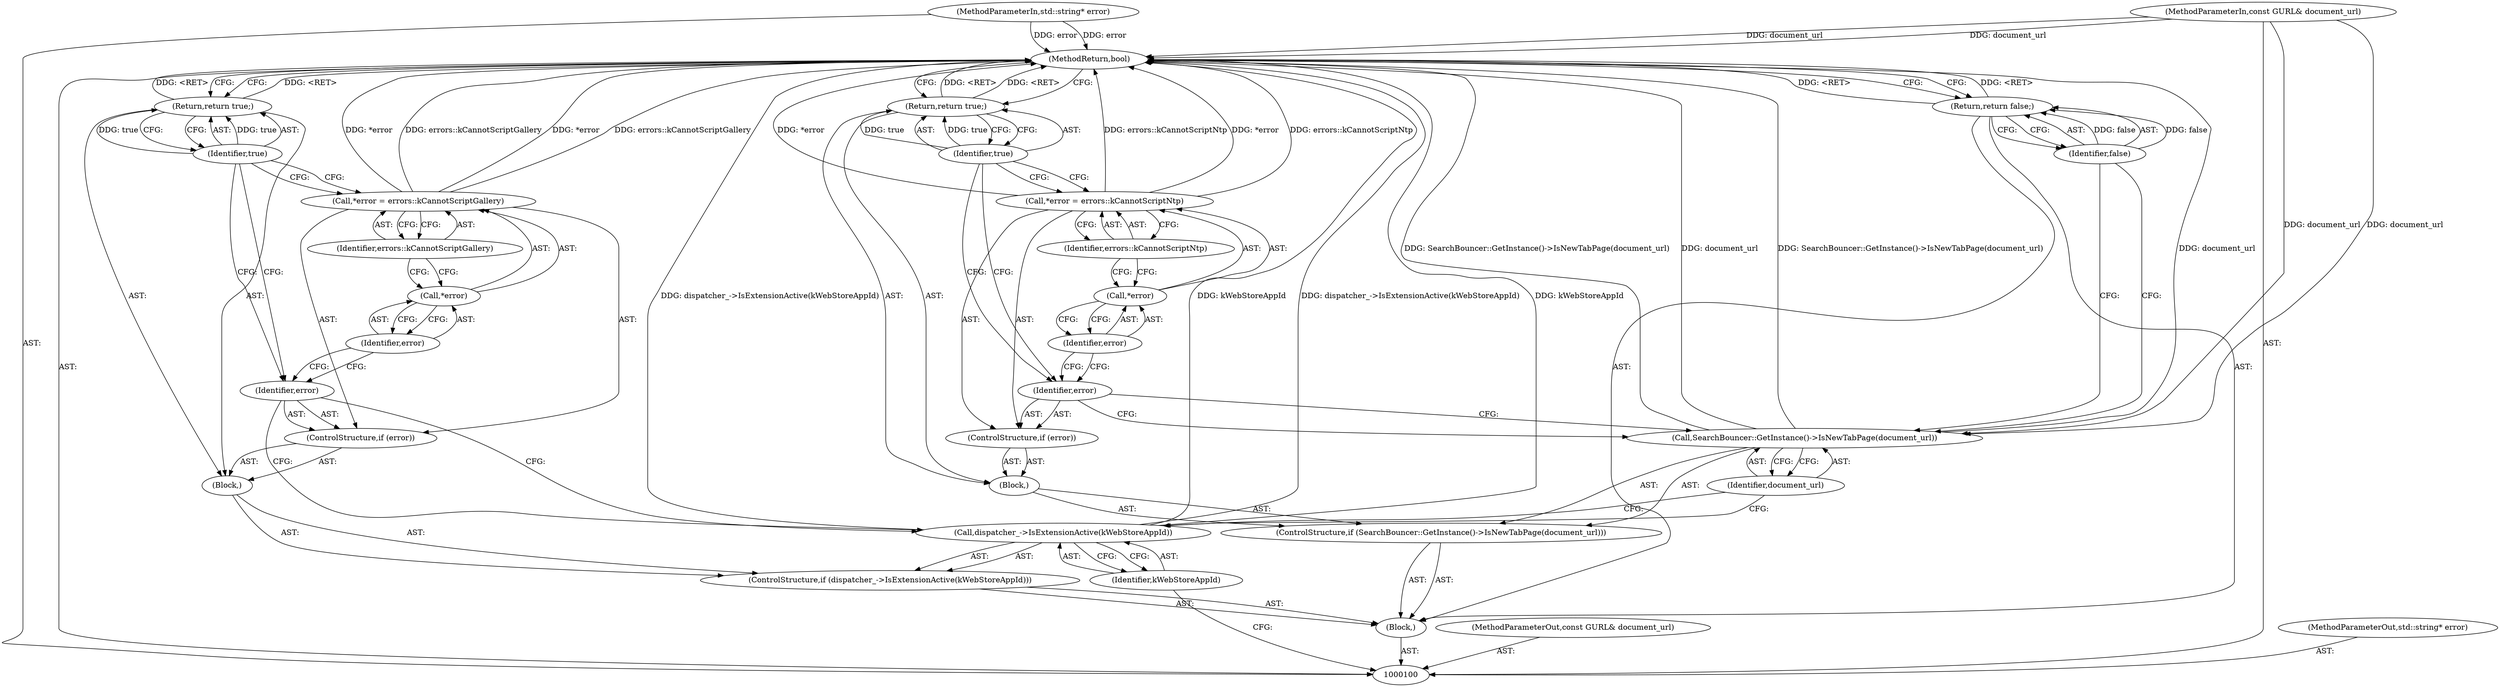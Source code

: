 digraph "1_Chrome_8247b125c7b6888dc1c3932e19d6d8fe5a74a460" {
"1000130" [label="(MethodReturn,bool)"];
"1000116" [label="(ControlStructure,if (SearchBouncer::GetInstance()->IsNewTabPage(document_url)))"];
"1000118" [label="(Identifier,document_url)"];
"1000117" [label="(Call,SearchBouncer::GetInstance()->IsNewTabPage(document_url))"];
"1000119" [label="(Block,)"];
"1000120" [label="(ControlStructure,if (error))"];
"1000121" [label="(Identifier,error)"];
"1000125" [label="(Identifier,errors::kCannotScriptNtp)"];
"1000122" [label="(Call,*error = errors::kCannotScriptNtp)"];
"1000123" [label="(Call,*error)"];
"1000124" [label="(Identifier,error)"];
"1000127" [label="(Identifier,true)"];
"1000126" [label="(Return,return true;)"];
"1000128" [label="(Return,return false;)"];
"1000129" [label="(Identifier,false)"];
"1000101" [label="(MethodParameterIn,const GURL& document_url)"];
"1000154" [label="(MethodParameterOut,const GURL& document_url)"];
"1000103" [label="(Block,)"];
"1000102" [label="(MethodParameterIn,std::string* error)"];
"1000155" [label="(MethodParameterOut,std::string* error)"];
"1000104" [label="(ControlStructure,if (dispatcher_->IsExtensionActive(kWebStoreAppId)))"];
"1000106" [label="(Identifier,kWebStoreAppId)"];
"1000107" [label="(Block,)"];
"1000105" [label="(Call,dispatcher_->IsExtensionActive(kWebStoreAppId))"];
"1000108" [label="(ControlStructure,if (error))"];
"1000109" [label="(Identifier,error)"];
"1000113" [label="(Identifier,errors::kCannotScriptGallery)"];
"1000110" [label="(Call,*error = errors::kCannotScriptGallery)"];
"1000111" [label="(Call,*error)"];
"1000112" [label="(Identifier,error)"];
"1000115" [label="(Identifier,true)"];
"1000114" [label="(Return,return true;)"];
"1000130" -> "1000100"  [label="AST: "];
"1000130" -> "1000114"  [label="CFG: "];
"1000130" -> "1000126"  [label="CFG: "];
"1000130" -> "1000128"  [label="CFG: "];
"1000126" -> "1000130"  [label="DDG: <RET>"];
"1000117" -> "1000130"  [label="DDG: SearchBouncer::GetInstance()->IsNewTabPage(document_url)"];
"1000117" -> "1000130"  [label="DDG: document_url"];
"1000122" -> "1000130"  [label="DDG: errors::kCannotScriptNtp"];
"1000122" -> "1000130"  [label="DDG: *error"];
"1000105" -> "1000130"  [label="DDG: dispatcher_->IsExtensionActive(kWebStoreAppId)"];
"1000105" -> "1000130"  [label="DDG: kWebStoreAppId"];
"1000102" -> "1000130"  [label="DDG: error"];
"1000110" -> "1000130"  [label="DDG: *error"];
"1000110" -> "1000130"  [label="DDG: errors::kCannotScriptGallery"];
"1000101" -> "1000130"  [label="DDG: document_url"];
"1000128" -> "1000130"  [label="DDG: <RET>"];
"1000114" -> "1000130"  [label="DDG: <RET>"];
"1000116" -> "1000103"  [label="AST: "];
"1000117" -> "1000116"  [label="AST: "];
"1000119" -> "1000116"  [label="AST: "];
"1000118" -> "1000117"  [label="AST: "];
"1000118" -> "1000105"  [label="CFG: "];
"1000117" -> "1000118"  [label="CFG: "];
"1000117" -> "1000116"  [label="AST: "];
"1000117" -> "1000118"  [label="CFG: "];
"1000118" -> "1000117"  [label="AST: "];
"1000121" -> "1000117"  [label="CFG: "];
"1000129" -> "1000117"  [label="CFG: "];
"1000117" -> "1000130"  [label="DDG: SearchBouncer::GetInstance()->IsNewTabPage(document_url)"];
"1000117" -> "1000130"  [label="DDG: document_url"];
"1000101" -> "1000117"  [label="DDG: document_url"];
"1000119" -> "1000116"  [label="AST: "];
"1000120" -> "1000119"  [label="AST: "];
"1000126" -> "1000119"  [label="AST: "];
"1000120" -> "1000119"  [label="AST: "];
"1000121" -> "1000120"  [label="AST: "];
"1000122" -> "1000120"  [label="AST: "];
"1000121" -> "1000120"  [label="AST: "];
"1000121" -> "1000117"  [label="CFG: "];
"1000124" -> "1000121"  [label="CFG: "];
"1000127" -> "1000121"  [label="CFG: "];
"1000125" -> "1000122"  [label="AST: "];
"1000125" -> "1000123"  [label="CFG: "];
"1000122" -> "1000125"  [label="CFG: "];
"1000122" -> "1000120"  [label="AST: "];
"1000122" -> "1000125"  [label="CFG: "];
"1000123" -> "1000122"  [label="AST: "];
"1000125" -> "1000122"  [label="AST: "];
"1000127" -> "1000122"  [label="CFG: "];
"1000122" -> "1000130"  [label="DDG: errors::kCannotScriptNtp"];
"1000122" -> "1000130"  [label="DDG: *error"];
"1000123" -> "1000122"  [label="AST: "];
"1000123" -> "1000124"  [label="CFG: "];
"1000124" -> "1000123"  [label="AST: "];
"1000125" -> "1000123"  [label="CFG: "];
"1000124" -> "1000123"  [label="AST: "];
"1000124" -> "1000121"  [label="CFG: "];
"1000123" -> "1000124"  [label="CFG: "];
"1000127" -> "1000126"  [label="AST: "];
"1000127" -> "1000122"  [label="CFG: "];
"1000127" -> "1000121"  [label="CFG: "];
"1000126" -> "1000127"  [label="CFG: "];
"1000127" -> "1000126"  [label="DDG: true"];
"1000126" -> "1000119"  [label="AST: "];
"1000126" -> "1000127"  [label="CFG: "];
"1000127" -> "1000126"  [label="AST: "];
"1000130" -> "1000126"  [label="CFG: "];
"1000126" -> "1000130"  [label="DDG: <RET>"];
"1000127" -> "1000126"  [label="DDG: true"];
"1000128" -> "1000103"  [label="AST: "];
"1000128" -> "1000129"  [label="CFG: "];
"1000129" -> "1000128"  [label="AST: "];
"1000130" -> "1000128"  [label="CFG: "];
"1000128" -> "1000130"  [label="DDG: <RET>"];
"1000129" -> "1000128"  [label="DDG: false"];
"1000129" -> "1000128"  [label="AST: "];
"1000129" -> "1000117"  [label="CFG: "];
"1000128" -> "1000129"  [label="CFG: "];
"1000129" -> "1000128"  [label="DDG: false"];
"1000101" -> "1000100"  [label="AST: "];
"1000101" -> "1000130"  [label="DDG: document_url"];
"1000101" -> "1000117"  [label="DDG: document_url"];
"1000154" -> "1000100"  [label="AST: "];
"1000103" -> "1000100"  [label="AST: "];
"1000104" -> "1000103"  [label="AST: "];
"1000116" -> "1000103"  [label="AST: "];
"1000128" -> "1000103"  [label="AST: "];
"1000102" -> "1000100"  [label="AST: "];
"1000102" -> "1000130"  [label="DDG: error"];
"1000155" -> "1000100"  [label="AST: "];
"1000104" -> "1000103"  [label="AST: "];
"1000105" -> "1000104"  [label="AST: "];
"1000107" -> "1000104"  [label="AST: "];
"1000106" -> "1000105"  [label="AST: "];
"1000106" -> "1000100"  [label="CFG: "];
"1000105" -> "1000106"  [label="CFG: "];
"1000107" -> "1000104"  [label="AST: "];
"1000108" -> "1000107"  [label="AST: "];
"1000114" -> "1000107"  [label="AST: "];
"1000105" -> "1000104"  [label="AST: "];
"1000105" -> "1000106"  [label="CFG: "];
"1000106" -> "1000105"  [label="AST: "];
"1000109" -> "1000105"  [label="CFG: "];
"1000118" -> "1000105"  [label="CFG: "];
"1000105" -> "1000130"  [label="DDG: dispatcher_->IsExtensionActive(kWebStoreAppId)"];
"1000105" -> "1000130"  [label="DDG: kWebStoreAppId"];
"1000108" -> "1000107"  [label="AST: "];
"1000109" -> "1000108"  [label="AST: "];
"1000110" -> "1000108"  [label="AST: "];
"1000109" -> "1000108"  [label="AST: "];
"1000109" -> "1000105"  [label="CFG: "];
"1000112" -> "1000109"  [label="CFG: "];
"1000115" -> "1000109"  [label="CFG: "];
"1000113" -> "1000110"  [label="AST: "];
"1000113" -> "1000111"  [label="CFG: "];
"1000110" -> "1000113"  [label="CFG: "];
"1000110" -> "1000108"  [label="AST: "];
"1000110" -> "1000113"  [label="CFG: "];
"1000111" -> "1000110"  [label="AST: "];
"1000113" -> "1000110"  [label="AST: "];
"1000115" -> "1000110"  [label="CFG: "];
"1000110" -> "1000130"  [label="DDG: *error"];
"1000110" -> "1000130"  [label="DDG: errors::kCannotScriptGallery"];
"1000111" -> "1000110"  [label="AST: "];
"1000111" -> "1000112"  [label="CFG: "];
"1000112" -> "1000111"  [label="AST: "];
"1000113" -> "1000111"  [label="CFG: "];
"1000112" -> "1000111"  [label="AST: "];
"1000112" -> "1000109"  [label="CFG: "];
"1000111" -> "1000112"  [label="CFG: "];
"1000115" -> "1000114"  [label="AST: "];
"1000115" -> "1000110"  [label="CFG: "];
"1000115" -> "1000109"  [label="CFG: "];
"1000114" -> "1000115"  [label="CFG: "];
"1000115" -> "1000114"  [label="DDG: true"];
"1000114" -> "1000107"  [label="AST: "];
"1000114" -> "1000115"  [label="CFG: "];
"1000115" -> "1000114"  [label="AST: "];
"1000130" -> "1000114"  [label="CFG: "];
"1000114" -> "1000130"  [label="DDG: <RET>"];
"1000115" -> "1000114"  [label="DDG: true"];
}
